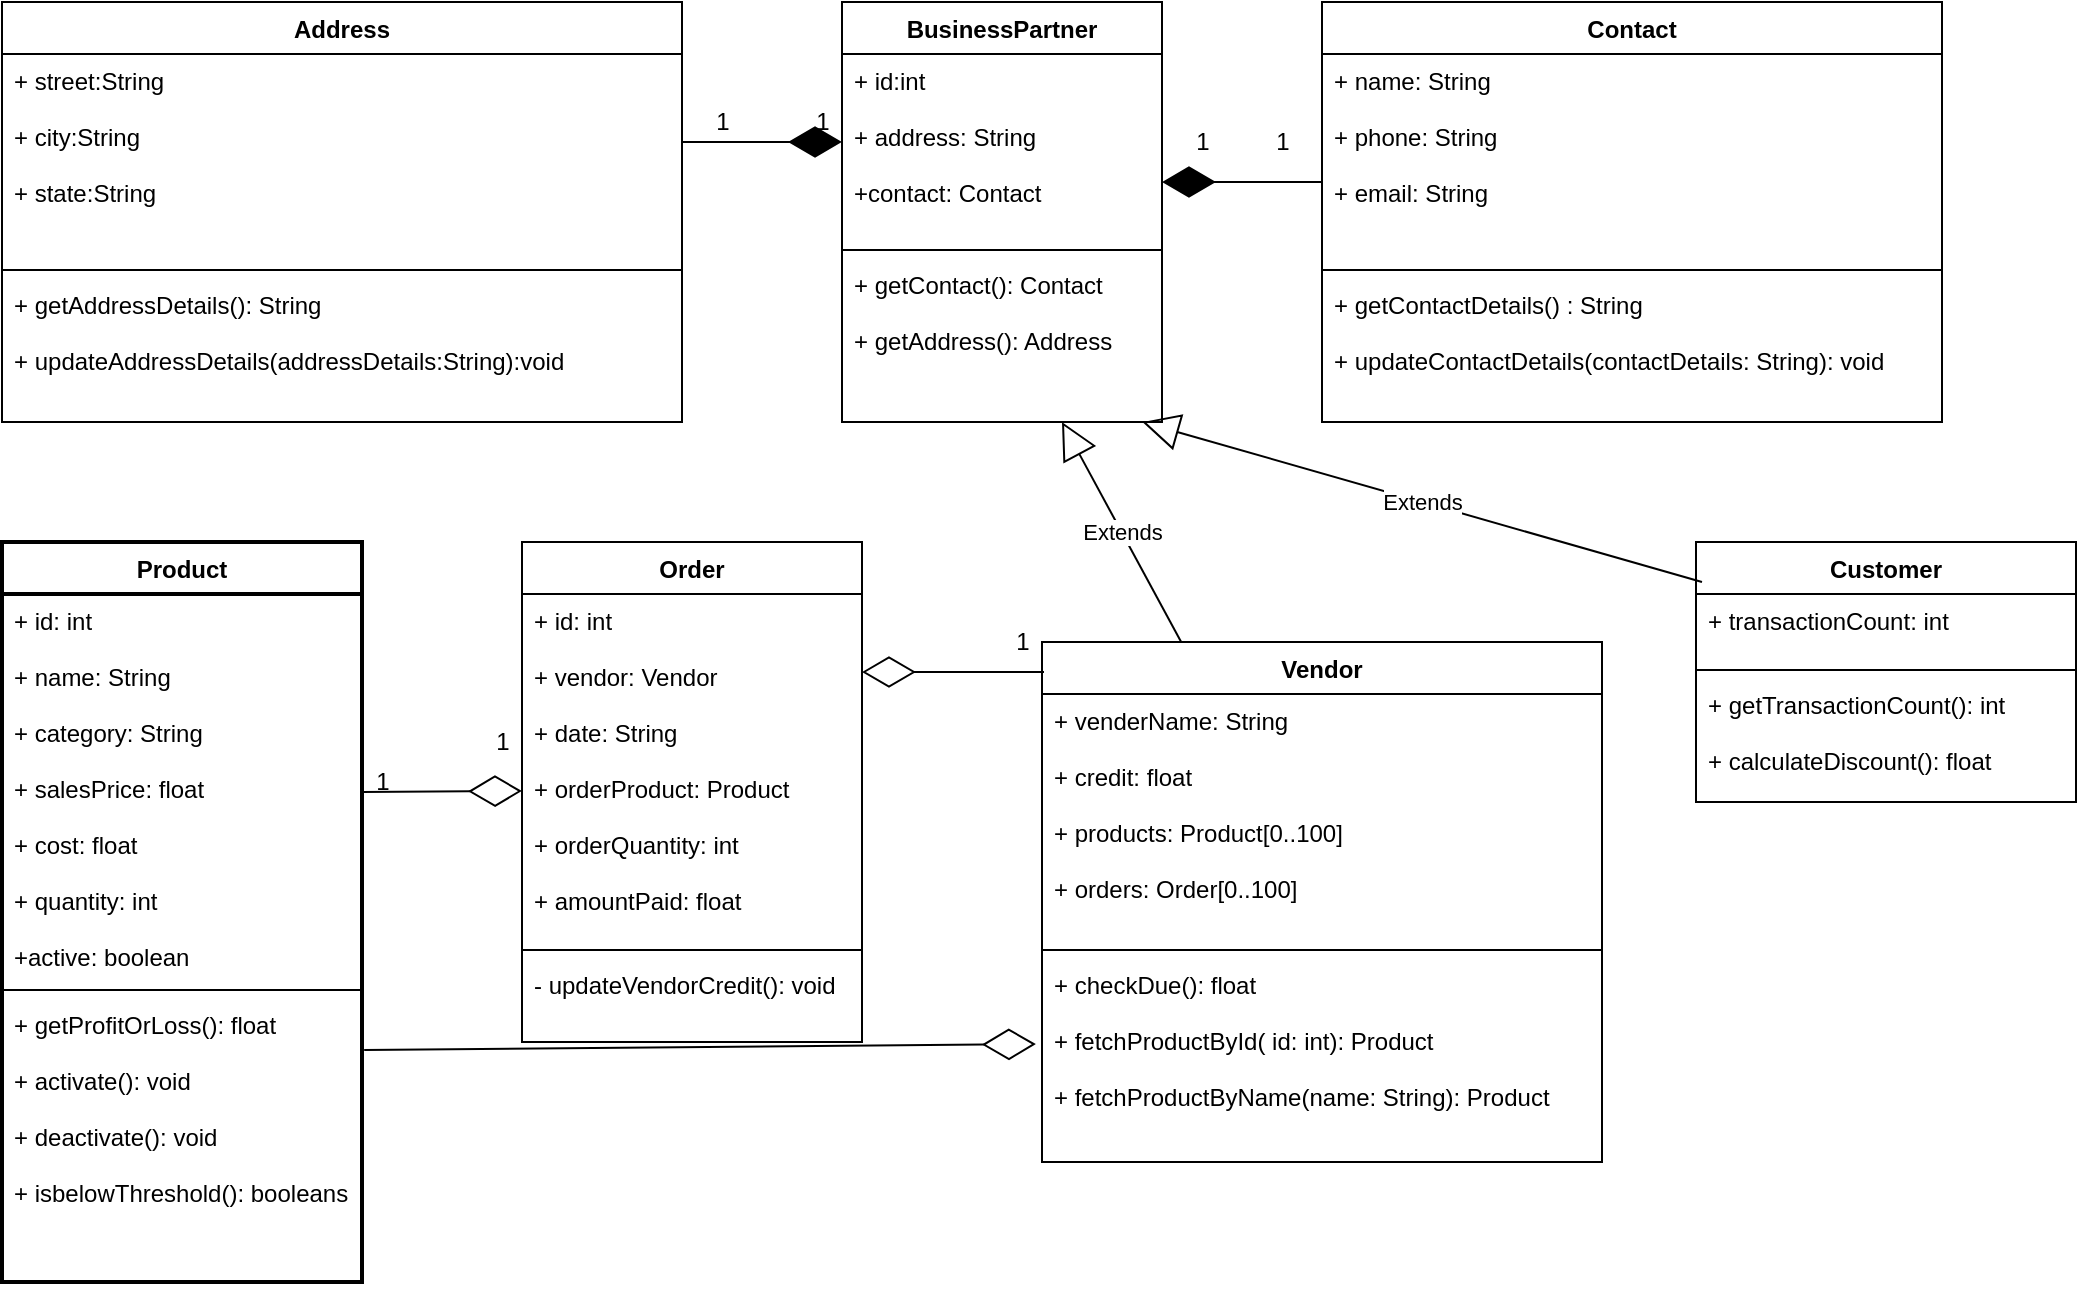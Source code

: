 <mxfile version="14.7.0" type="device"><diagram id="C5RBs43oDa-KdzZeNtuy" name="Page-1"><mxGraphModel dx="1935" dy="451" grid="1" gridSize="10" guides="1" tooltips="1" connect="1" arrows="1" fold="1" page="1" pageScale="1" pageWidth="827" pageHeight="1169" math="0" shadow="0"><root><mxCell id="WIyWlLk6GJQsqaUBKTNV-0"/><mxCell id="WIyWlLk6GJQsqaUBKTNV-1" parent="WIyWlLk6GJQsqaUBKTNV-0"/><mxCell id="YeiY80LfeAk1i2477nwo-72" value="" style="endArrow=diamondThin;endFill=1;endSize=24;html=1;" edge="1" parent="WIyWlLk6GJQsqaUBKTNV-1"><mxGeometry width="160" relative="1" as="geometry"><mxPoint x="320" y="310" as="sourcePoint"/><mxPoint x="400" y="310" as="targetPoint"/></mxGeometry></mxCell><mxCell id="YeiY80LfeAk1i2477nwo-0" value="Address" style="swimlane;fontStyle=1;align=center;verticalAlign=top;childLayout=stackLayout;horizontal=1;startSize=26;horizontalStack=0;resizeParent=1;resizeParentMax=0;resizeLast=0;collapsible=1;marginBottom=0;" vertex="1" parent="WIyWlLk6GJQsqaUBKTNV-1"><mxGeometry x="-20" y="240" width="340" height="210" as="geometry"/></mxCell><mxCell id="YeiY80LfeAk1i2477nwo-1" value="+ street:String&#xA;&#xA;+ city:String&#xA;&#xA;+ state:String&#xA;" style="text;strokeColor=none;fillColor=none;align=left;verticalAlign=top;spacingLeft=4;spacingRight=4;overflow=hidden;rotatable=0;points=[[0,0.5],[1,0.5]];portConstraint=eastwest;" vertex="1" parent="YeiY80LfeAk1i2477nwo-0"><mxGeometry y="26" width="340" height="104" as="geometry"/></mxCell><mxCell id="YeiY80LfeAk1i2477nwo-2" value="" style="line;strokeWidth=1;fillColor=none;align=left;verticalAlign=middle;spacingTop=-1;spacingLeft=3;spacingRight=3;rotatable=0;labelPosition=right;points=[];portConstraint=eastwest;" vertex="1" parent="YeiY80LfeAk1i2477nwo-0"><mxGeometry y="130" width="340" height="8" as="geometry"/></mxCell><mxCell id="YeiY80LfeAk1i2477nwo-3" value="+ getAddressDetails(): String&#xA;&#xA;+ updateAddressDetails(addressDetails:String):void&#xA;" style="text;strokeColor=none;fillColor=none;align=left;verticalAlign=top;spacingLeft=4;spacingRight=4;overflow=hidden;rotatable=0;points=[[0,0.5],[1,0.5]];portConstraint=eastwest;" vertex="1" parent="YeiY80LfeAk1i2477nwo-0"><mxGeometry y="138" width="340" height="72" as="geometry"/></mxCell><mxCell id="YeiY80LfeAk1i2477nwo-5" value="BusinessPartner" style="swimlane;fontStyle=1;align=center;verticalAlign=top;childLayout=stackLayout;horizontal=1;startSize=26;horizontalStack=0;resizeParent=1;resizeParentMax=0;resizeLast=0;collapsible=1;marginBottom=0;" vertex="1" parent="WIyWlLk6GJQsqaUBKTNV-1"><mxGeometry x="400" y="240" width="160" height="210" as="geometry"/></mxCell><mxCell id="YeiY80LfeAk1i2477nwo-6" value="+ id:int&#xA;&#xA;+ address: String&#xA;&#xA;+contact: Contact&#xA;" style="text;strokeColor=none;fillColor=none;align=left;verticalAlign=top;spacingLeft=4;spacingRight=4;overflow=hidden;rotatable=0;points=[[0,0.5],[1,0.5]];portConstraint=eastwest;" vertex="1" parent="YeiY80LfeAk1i2477nwo-5"><mxGeometry y="26" width="160" height="94" as="geometry"/></mxCell><mxCell id="YeiY80LfeAk1i2477nwo-7" value="" style="line;strokeWidth=1;fillColor=none;align=left;verticalAlign=middle;spacingTop=-1;spacingLeft=3;spacingRight=3;rotatable=0;labelPosition=right;points=[];portConstraint=eastwest;" vertex="1" parent="YeiY80LfeAk1i2477nwo-5"><mxGeometry y="120" width="160" height="8" as="geometry"/></mxCell><mxCell id="YeiY80LfeAk1i2477nwo-8" value="+ getContact(): Contact&#xA;&#xA;+ getAddress(): Address&#xA;" style="text;strokeColor=none;fillColor=none;align=left;verticalAlign=top;spacingLeft=4;spacingRight=4;overflow=hidden;rotatable=0;points=[[0,0.5],[1,0.5]];portConstraint=eastwest;" vertex="1" parent="YeiY80LfeAk1i2477nwo-5"><mxGeometry y="128" width="160" height="82" as="geometry"/></mxCell><mxCell id="YeiY80LfeAk1i2477nwo-23" value="Contact" style="swimlane;fontStyle=1;align=center;verticalAlign=top;childLayout=stackLayout;horizontal=1;startSize=26;horizontalStack=0;resizeParent=1;resizeParentMax=0;resizeLast=0;collapsible=1;marginBottom=0;" vertex="1" parent="WIyWlLk6GJQsqaUBKTNV-1"><mxGeometry x="640" y="240" width="310" height="210" as="geometry"/></mxCell><mxCell id="YeiY80LfeAk1i2477nwo-24" value="+ name: String&#xA;&#xA;+ phone: String&#xA;&#xA;+ email: String&#xA;" style="text;strokeColor=none;fillColor=none;align=left;verticalAlign=top;spacingLeft=4;spacingRight=4;overflow=hidden;rotatable=0;points=[[0,0.5],[1,0.5]];portConstraint=eastwest;" vertex="1" parent="YeiY80LfeAk1i2477nwo-23"><mxGeometry y="26" width="310" height="104" as="geometry"/></mxCell><mxCell id="YeiY80LfeAk1i2477nwo-25" value="" style="line;strokeWidth=1;fillColor=none;align=left;verticalAlign=middle;spacingTop=-1;spacingLeft=3;spacingRight=3;rotatable=0;labelPosition=right;points=[];portConstraint=eastwest;" vertex="1" parent="YeiY80LfeAk1i2477nwo-23"><mxGeometry y="130" width="310" height="8" as="geometry"/></mxCell><mxCell id="YeiY80LfeAk1i2477nwo-26" value="+ getContactDetails() : String&#xA;&#xA;+ updateContactDetails(contactDetails: String): void&#xA;" style="text;strokeColor=none;fillColor=none;align=left;verticalAlign=top;spacingLeft=4;spacingRight=4;overflow=hidden;rotatable=0;points=[[0,0.5],[1,0.5]];portConstraint=eastwest;" vertex="1" parent="YeiY80LfeAk1i2477nwo-23"><mxGeometry y="138" width="310" height="72" as="geometry"/></mxCell><mxCell id="YeiY80LfeAk1i2477nwo-83" value="Product" style="swimlane;fontStyle=1;align=center;verticalAlign=top;childLayout=stackLayout;horizontal=1;startSize=26;horizontalStack=0;resizeParent=1;resizeParentMax=0;resizeLast=0;collapsible=1;marginBottom=0;rounded=0;labelBackgroundColor=#FFFFFF;sketch=0;fillWeight=-1;hachureGap=8;fillStyle=cross-hatch;strokeWidth=2;html=0;fillColor=#FFFFFF;swimlaneLine=1;glass=0;" vertex="1" parent="WIyWlLk6GJQsqaUBKTNV-1"><mxGeometry x="-20" y="510" width="180" height="370" as="geometry"/></mxCell><mxCell id="YeiY80LfeAk1i2477nwo-84" value="+ id: int&#xA;&#xA;+ name: String&#xA;&#xA;+ category: String&#xA;&#xA;+ salesPrice: float&#xA;&#xA;+ cost: float&#xA;&#xA;+ quantity: int&#xA;&#xA;+active: boolean&#xA;&#xA;" style="text;strokeColor=none;fillColor=none;align=left;verticalAlign=top;spacingLeft=4;spacingRight=4;overflow=hidden;rotatable=0;points=[[0,0.5],[1,0.5]];portConstraint=eastwest;" vertex="1" parent="YeiY80LfeAk1i2477nwo-83"><mxGeometry y="26" width="180" height="194" as="geometry"/></mxCell><mxCell id="YeiY80LfeAk1i2477nwo-85" value="" style="line;strokeWidth=1;fillColor=none;align=left;verticalAlign=middle;spacingTop=-1;spacingLeft=3;spacingRight=3;rotatable=0;labelPosition=right;points=[];portConstraint=eastwest;" vertex="1" parent="YeiY80LfeAk1i2477nwo-83"><mxGeometry y="220" width="180" height="8" as="geometry"/></mxCell><mxCell id="YeiY80LfeAk1i2477nwo-86" value="+ getProfitOrLoss(): float&#xA;&#xA;+ activate(): void&#xA;&#xA;+ deactivate(): void&#xA;&#xA;+ isbelowThreshold(): booleans&#xA;" style="text;strokeColor=none;fillColor=none;align=left;verticalAlign=top;spacingLeft=4;spacingRight=4;overflow=hidden;rotatable=0;points=[[0,0.5],[1,0.5]];portConstraint=eastwest;" vertex="1" parent="YeiY80LfeAk1i2477nwo-83"><mxGeometry y="228" width="180" height="142" as="geometry"/></mxCell><mxCell id="YeiY80LfeAk1i2477nwo-87" value="Order" style="swimlane;fontStyle=1;align=center;verticalAlign=top;childLayout=stackLayout;horizontal=1;startSize=26;horizontalStack=0;resizeParent=1;resizeParentMax=0;resizeLast=0;collapsible=1;marginBottom=0;glass=0;" vertex="1" parent="WIyWlLk6GJQsqaUBKTNV-1"><mxGeometry x="240" y="510" width="170" height="250" as="geometry"/></mxCell><mxCell id="YeiY80LfeAk1i2477nwo-88" value="+ id: int&#xA;&#xA;+ vendor: Vendor&#xA;&#xA;+ date: String&#xA;&#xA;+ orderProduct: Product&#xA;&#xA;+ orderQuantity: int&#xA;&#xA;+ amountPaid: float&#xA;&#xA;&#xA;" style="text;strokeColor=none;fillColor=none;align=left;verticalAlign=top;spacingLeft=4;spacingRight=4;overflow=hidden;rotatable=0;points=[[0,0.5],[1,0.5]];portConstraint=eastwest;" vertex="1" parent="YeiY80LfeAk1i2477nwo-87"><mxGeometry y="26" width="170" height="174" as="geometry"/></mxCell><mxCell id="YeiY80LfeAk1i2477nwo-89" value="" style="line;strokeWidth=1;fillColor=none;align=left;verticalAlign=middle;spacingTop=-1;spacingLeft=3;spacingRight=3;rotatable=0;labelPosition=right;points=[];portConstraint=eastwest;" vertex="1" parent="YeiY80LfeAk1i2477nwo-87"><mxGeometry y="200" width="170" height="8" as="geometry"/></mxCell><mxCell id="YeiY80LfeAk1i2477nwo-90" value="- updateVendorCredit(): void" style="text;strokeColor=none;fillColor=none;align=left;verticalAlign=top;spacingLeft=4;spacingRight=4;overflow=hidden;rotatable=0;points=[[0,0.5],[1,0.5]];portConstraint=eastwest;" vertex="1" parent="YeiY80LfeAk1i2477nwo-87"><mxGeometry y="208" width="170" height="42" as="geometry"/></mxCell><mxCell id="YeiY80LfeAk1i2477nwo-91" value="" style="endArrow=diamondThin;endFill=1;endSize=24;html=1;" edge="1" parent="WIyWlLk6GJQsqaUBKTNV-1"><mxGeometry width="160" relative="1" as="geometry"><mxPoint x="640" y="330" as="sourcePoint"/><mxPoint x="560" y="330" as="targetPoint"/></mxGeometry></mxCell><mxCell id="YeiY80LfeAk1i2477nwo-92" value="Vendor" style="swimlane;fontStyle=1;align=center;verticalAlign=top;childLayout=stackLayout;horizontal=1;startSize=26;horizontalStack=0;resizeParent=1;resizeParentMax=0;resizeLast=0;collapsible=1;marginBottom=0;glass=0;" vertex="1" parent="WIyWlLk6GJQsqaUBKTNV-1"><mxGeometry x="500" y="560" width="280" height="260" as="geometry"/></mxCell><mxCell id="YeiY80LfeAk1i2477nwo-93" value="+ venderName: String&#xA;&#xA;+ credit: float&#xA;&#xA;+ products: Product[0..100]&#xA;&#xA;+ orders: Order[0..100]&#xA;" style="text;strokeColor=none;fillColor=none;align=left;verticalAlign=top;spacingLeft=4;spacingRight=4;overflow=hidden;rotatable=0;points=[[0,0.5],[1,0.5]];portConstraint=eastwest;" vertex="1" parent="YeiY80LfeAk1i2477nwo-92"><mxGeometry y="26" width="280" height="124" as="geometry"/></mxCell><mxCell id="YeiY80LfeAk1i2477nwo-94" value="" style="line;strokeWidth=1;fillColor=none;align=left;verticalAlign=middle;spacingTop=-1;spacingLeft=3;spacingRight=3;rotatable=0;labelPosition=right;points=[];portConstraint=eastwest;" vertex="1" parent="YeiY80LfeAk1i2477nwo-92"><mxGeometry y="150" width="280" height="8" as="geometry"/></mxCell><mxCell id="YeiY80LfeAk1i2477nwo-95" value="+ checkDue(): float&#xA;&#xA;+ fetchProductById( id: int): Product&#xA;&#xA;+ fetchProductByName(name: String): Product&#xA;" style="text;strokeColor=none;fillColor=none;align=left;verticalAlign=top;spacingLeft=4;spacingRight=4;overflow=hidden;rotatable=0;points=[[0,0.5],[1,0.5]];portConstraint=eastwest;" vertex="1" parent="YeiY80LfeAk1i2477nwo-92"><mxGeometry y="158" width="280" height="102" as="geometry"/></mxCell><mxCell id="YeiY80LfeAk1i2477nwo-96" value="Customer" style="swimlane;fontStyle=1;align=center;verticalAlign=top;childLayout=stackLayout;horizontal=1;startSize=26;horizontalStack=0;resizeParent=1;resizeParentMax=0;resizeLast=0;collapsible=1;marginBottom=0;glass=0;" vertex="1" parent="WIyWlLk6GJQsqaUBKTNV-1"><mxGeometry x="827" y="510" width="190" height="130" as="geometry"/></mxCell><mxCell id="YeiY80LfeAk1i2477nwo-97" value="+ transactionCount: int" style="text;strokeColor=none;fillColor=none;align=left;verticalAlign=top;spacingLeft=4;spacingRight=4;overflow=hidden;rotatable=0;points=[[0,0.5],[1,0.5]];portConstraint=eastwest;" vertex="1" parent="YeiY80LfeAk1i2477nwo-96"><mxGeometry y="26" width="190" height="34" as="geometry"/></mxCell><mxCell id="YeiY80LfeAk1i2477nwo-98" value="" style="line;strokeWidth=1;fillColor=none;align=left;verticalAlign=middle;spacingTop=-1;spacingLeft=3;spacingRight=3;rotatable=0;labelPosition=right;points=[];portConstraint=eastwest;" vertex="1" parent="YeiY80LfeAk1i2477nwo-96"><mxGeometry y="60" width="190" height="8" as="geometry"/></mxCell><mxCell id="YeiY80LfeAk1i2477nwo-99" value="+ getTransactionCount(): int&#xA;&#xA;+ calculateDiscount(): float&#xA;" style="text;strokeColor=none;fillColor=none;align=left;verticalAlign=top;spacingLeft=4;spacingRight=4;overflow=hidden;rotatable=0;points=[[0,0.5],[1,0.5]];portConstraint=eastwest;" vertex="1" parent="YeiY80LfeAk1i2477nwo-96"><mxGeometry y="68" width="190" height="62" as="geometry"/></mxCell><mxCell id="YeiY80LfeAk1i2477nwo-104" value="1" style="text;html=1;align=center;verticalAlign=middle;resizable=0;points=[];autosize=1;strokeColor=none;" vertex="1" parent="WIyWlLk6GJQsqaUBKTNV-1"><mxGeometry x="330" y="290" width="20" height="20" as="geometry"/></mxCell><mxCell id="YeiY80LfeAk1i2477nwo-105" value="1" style="text;html=1;align=center;verticalAlign=middle;resizable=0;points=[];autosize=1;strokeColor=none;" vertex="1" parent="WIyWlLk6GJQsqaUBKTNV-1"><mxGeometry x="380" y="290" width="20" height="20" as="geometry"/></mxCell><mxCell id="YeiY80LfeAk1i2477nwo-106" value="1" style="text;html=1;align=center;verticalAlign=middle;resizable=0;points=[];autosize=1;strokeColor=none;" vertex="1" parent="WIyWlLk6GJQsqaUBKTNV-1"><mxGeometry x="570" y="300" width="20" height="20" as="geometry"/></mxCell><mxCell id="YeiY80LfeAk1i2477nwo-107" value="1" style="text;html=1;align=center;verticalAlign=middle;resizable=0;points=[];autosize=1;strokeColor=none;" vertex="1" parent="WIyWlLk6GJQsqaUBKTNV-1"><mxGeometry x="610" y="300" width="20" height="20" as="geometry"/></mxCell><mxCell id="YeiY80LfeAk1i2477nwo-108" value="" style="endArrow=diamondThin;endFill=0;endSize=24;html=1;" edge="1" parent="WIyWlLk6GJQsqaUBKTNV-1"><mxGeometry width="160" relative="1" as="geometry"><mxPoint x="160" y="635" as="sourcePoint"/><mxPoint x="240" y="634.5" as="targetPoint"/></mxGeometry></mxCell><mxCell id="YeiY80LfeAk1i2477nwo-109" value="" style="endArrow=diamondThin;endFill=0;endSize=24;html=1;" edge="1" parent="WIyWlLk6GJQsqaUBKTNV-1"><mxGeometry width="160" relative="1" as="geometry"><mxPoint x="501" y="575" as="sourcePoint"/><mxPoint x="410" y="575" as="targetPoint"/></mxGeometry></mxCell><mxCell id="YeiY80LfeAk1i2477nwo-111" value="1" style="text;html=1;align=center;verticalAlign=middle;resizable=0;points=[];autosize=1;strokeColor=none;" vertex="1" parent="WIyWlLk6GJQsqaUBKTNV-1"><mxGeometry x="160" y="620" width="20" height="20" as="geometry"/></mxCell><mxCell id="YeiY80LfeAk1i2477nwo-112" value="1" style="text;html=1;align=center;verticalAlign=middle;resizable=0;points=[];autosize=1;strokeColor=none;" vertex="1" parent="WIyWlLk6GJQsqaUBKTNV-1"><mxGeometry x="220" y="600" width="20" height="20" as="geometry"/></mxCell><mxCell id="YeiY80LfeAk1i2477nwo-113" value="1" style="text;html=1;align=center;verticalAlign=middle;resizable=0;points=[];autosize=1;strokeColor=none;" vertex="1" parent="WIyWlLk6GJQsqaUBKTNV-1"><mxGeometry x="480" y="550" width="20" height="20" as="geometry"/></mxCell><mxCell id="YeiY80LfeAk1i2477nwo-114" value="" style="endArrow=diamondThin;endFill=0;endSize=24;html=1;entryX=-0.011;entryY=0.422;entryDx=0;entryDy=0;entryPerimeter=0;exitX=1.006;exitY=0.183;exitDx=0;exitDy=0;exitPerimeter=0;" edge="1" parent="WIyWlLk6GJQsqaUBKTNV-1" source="YeiY80LfeAk1i2477nwo-86" target="YeiY80LfeAk1i2477nwo-95"><mxGeometry width="160" relative="1" as="geometry"><mxPoint x="170" y="769" as="sourcePoint"/><mxPoint x="300" y="779.5" as="targetPoint"/></mxGeometry></mxCell><mxCell id="YeiY80LfeAk1i2477nwo-119" value="Extends" style="endArrow=block;endSize=16;endFill=0;html=1;" edge="1" parent="WIyWlLk6GJQsqaUBKTNV-1" source="YeiY80LfeAk1i2477nwo-92"><mxGeometry width="160" relative="1" as="geometry"><mxPoint x="600" y="509" as="sourcePoint"/><mxPoint x="510" y="450" as="targetPoint"/><Array as="points"><mxPoint x="510" y="450"/></Array></mxGeometry></mxCell><mxCell id="YeiY80LfeAk1i2477nwo-120" value="Extends" style="endArrow=block;endSize=16;endFill=0;html=1;" edge="1" parent="WIyWlLk6GJQsqaUBKTNV-1"><mxGeometry width="160" relative="1" as="geometry"><mxPoint x="830" y="530" as="sourcePoint"/><mxPoint x="550.207" y="450" as="targetPoint"/><Array as="points"><mxPoint x="550.207" y="450"/></Array></mxGeometry></mxCell></root></mxGraphModel></diagram></mxfile>